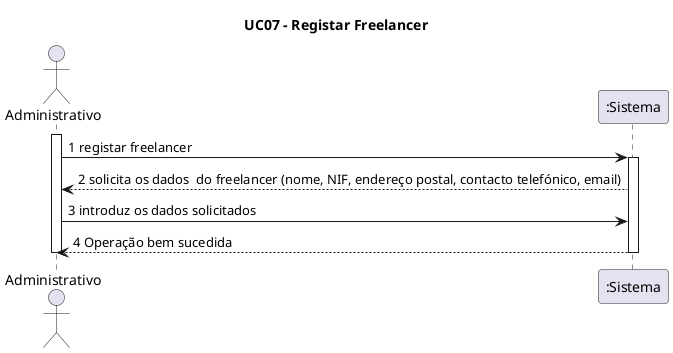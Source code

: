 @startuml

title UC07 - Registar Freelancer

actor Administrativo
participant ":Sistema" as Sistema

activate Administrativo

Administrativo -> Sistema : 1 registar freelancer
activate Sistema

Sistema --> Administrativo: 2 solicita os dados  do freelancer (nome, NIF, endereço postal, contacto telefónico, email)

Administrativo -> Sistema: 3 introduz os dados solicitados
Sistema --> Administrativo: 4 Operação bem sucedida

deactivate Administrativo
deactivate Sistema

@enduml